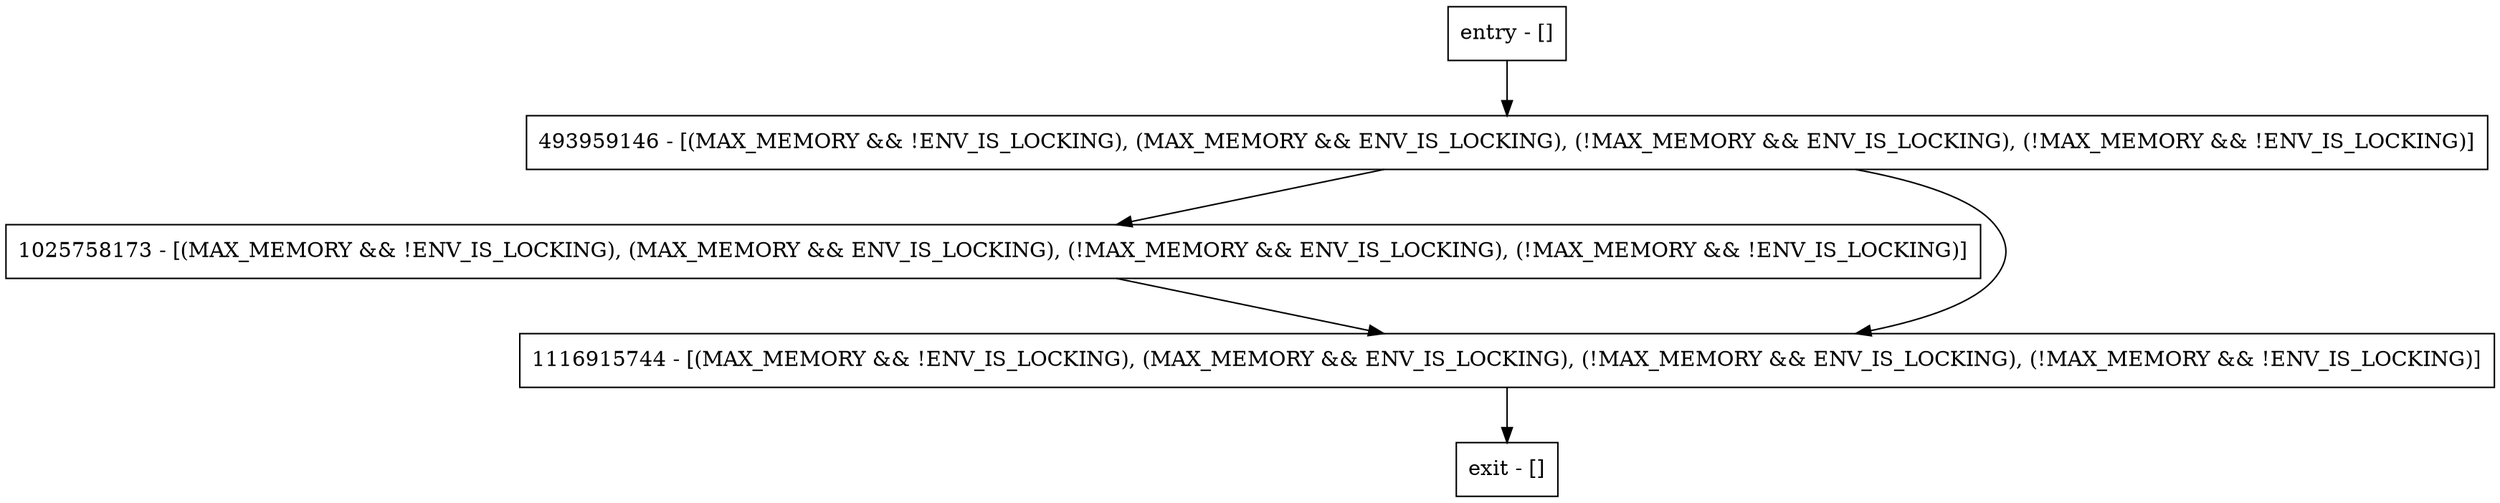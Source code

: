 digraph appendLsn {
node [shape=record];
entry [label="entry - []"];
exit [label="exit - []"];
493959146 [label="493959146 - [(MAX_MEMORY && !ENV_IS_LOCKING), (MAX_MEMORY && ENV_IS_LOCKING), (!MAX_MEMORY && ENV_IS_LOCKING), (!MAX_MEMORY && !ENV_IS_LOCKING)]"];
1025758173 [label="1025758173 - [(MAX_MEMORY && !ENV_IS_LOCKING), (MAX_MEMORY && ENV_IS_LOCKING), (!MAX_MEMORY && ENV_IS_LOCKING), (!MAX_MEMORY && !ENV_IS_LOCKING)]"];
1116915744 [label="1116915744 - [(MAX_MEMORY && !ENV_IS_LOCKING), (MAX_MEMORY && ENV_IS_LOCKING), (!MAX_MEMORY && ENV_IS_LOCKING), (!MAX_MEMORY && !ENV_IS_LOCKING)]"];
entry;
exit;
entry -> 493959146;
493959146 -> 1025758173;
493959146 -> 1116915744;
1025758173 -> 1116915744;
1116915744 -> exit;
}
